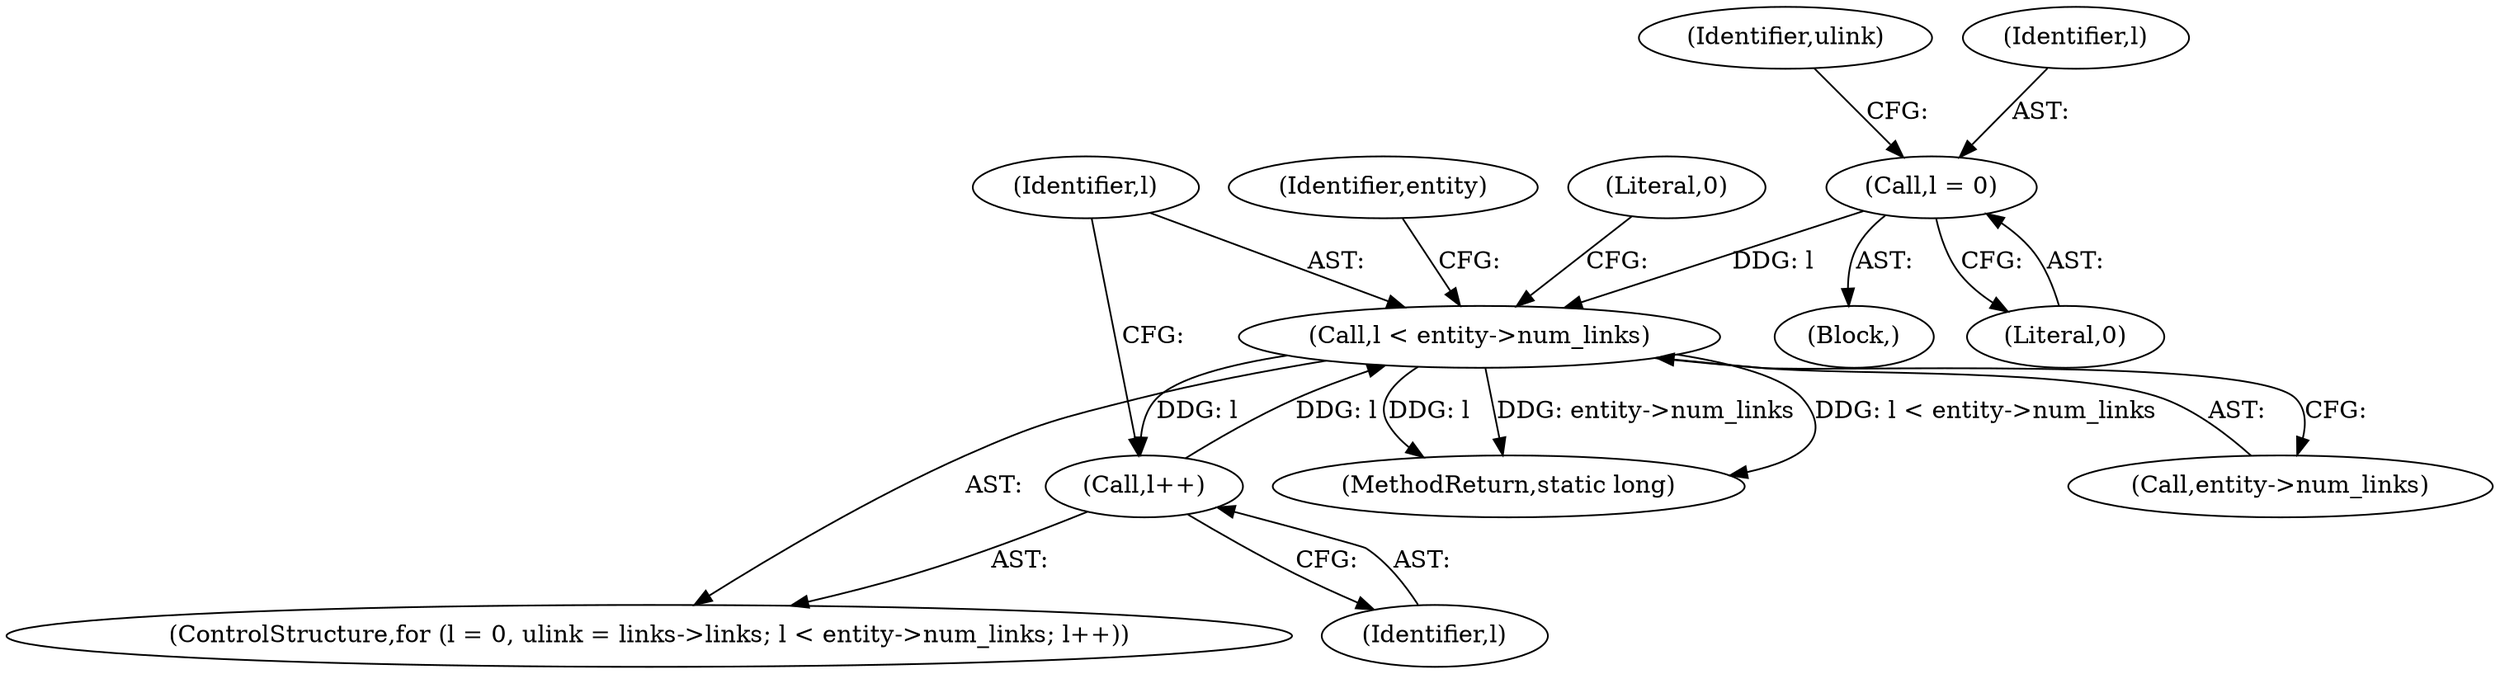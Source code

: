 digraph "0_linux_c88e739b1fad662240e99ecbd0bdaac871717987@pointer" {
"1000186" [label="(Call,l < entity->num_links)"];
"1000178" [label="(Call,l = 0)"];
"1000191" [label="(Call,l++)"];
"1000186" [label="(Call,l < entity->num_links)"];
"1000178" [label="(Call,l = 0)"];
"1000177" [label="(Block,)"];
"1000191" [label="(Call,l++)"];
"1000186" [label="(Call,l < entity->num_links)"];
"1000176" [label="(ControlStructure,for (l = 0, ulink = links->links; l < entity->num_links; l++))"];
"1000192" [label="(Identifier,l)"];
"1000264" [label="(MethodReturn,static long)"];
"1000182" [label="(Identifier,ulink)"];
"1000179" [label="(Identifier,l)"];
"1000201" [label="(Identifier,entity)"];
"1000263" [label="(Literal,0)"];
"1000180" [label="(Literal,0)"];
"1000187" [label="(Identifier,l)"];
"1000188" [label="(Call,entity->num_links)"];
"1000186" -> "1000176"  [label="AST: "];
"1000186" -> "1000188"  [label="CFG: "];
"1000187" -> "1000186"  [label="AST: "];
"1000188" -> "1000186"  [label="AST: "];
"1000201" -> "1000186"  [label="CFG: "];
"1000263" -> "1000186"  [label="CFG: "];
"1000186" -> "1000264"  [label="DDG: l"];
"1000186" -> "1000264"  [label="DDG: entity->num_links"];
"1000186" -> "1000264"  [label="DDG: l < entity->num_links"];
"1000178" -> "1000186"  [label="DDG: l"];
"1000191" -> "1000186"  [label="DDG: l"];
"1000186" -> "1000191"  [label="DDG: l"];
"1000178" -> "1000177"  [label="AST: "];
"1000178" -> "1000180"  [label="CFG: "];
"1000179" -> "1000178"  [label="AST: "];
"1000180" -> "1000178"  [label="AST: "];
"1000182" -> "1000178"  [label="CFG: "];
"1000191" -> "1000176"  [label="AST: "];
"1000191" -> "1000192"  [label="CFG: "];
"1000192" -> "1000191"  [label="AST: "];
"1000187" -> "1000191"  [label="CFG: "];
}
